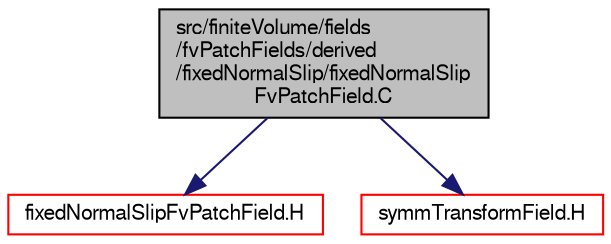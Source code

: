 digraph "src/finiteVolume/fields/fvPatchFields/derived/fixedNormalSlip/fixedNormalSlipFvPatchField.C"
{
  bgcolor="transparent";
  edge [fontname="FreeSans",fontsize="10",labelfontname="FreeSans",labelfontsize="10"];
  node [fontname="FreeSans",fontsize="10",shape=record];
  Node0 [label="src/finiteVolume/fields\l/fvPatchFields/derived\l/fixedNormalSlip/fixedNormalSlip\lFvPatchField.C",height=0.2,width=0.4,color="black", fillcolor="grey75", style="filled", fontcolor="black"];
  Node0 -> Node1 [color="midnightblue",fontsize="10",style="solid",fontname="FreeSans"];
  Node1 [label="fixedNormalSlipFvPatchField.H",height=0.2,width=0.4,color="red",URL="$a01931.html"];
  Node0 -> Node189 [color="midnightblue",fontsize="10",style="solid",fontname="FreeSans"];
  Node189 [label="symmTransformField.H",height=0.2,width=0.4,color="red",URL="$a09710.html"];
}
